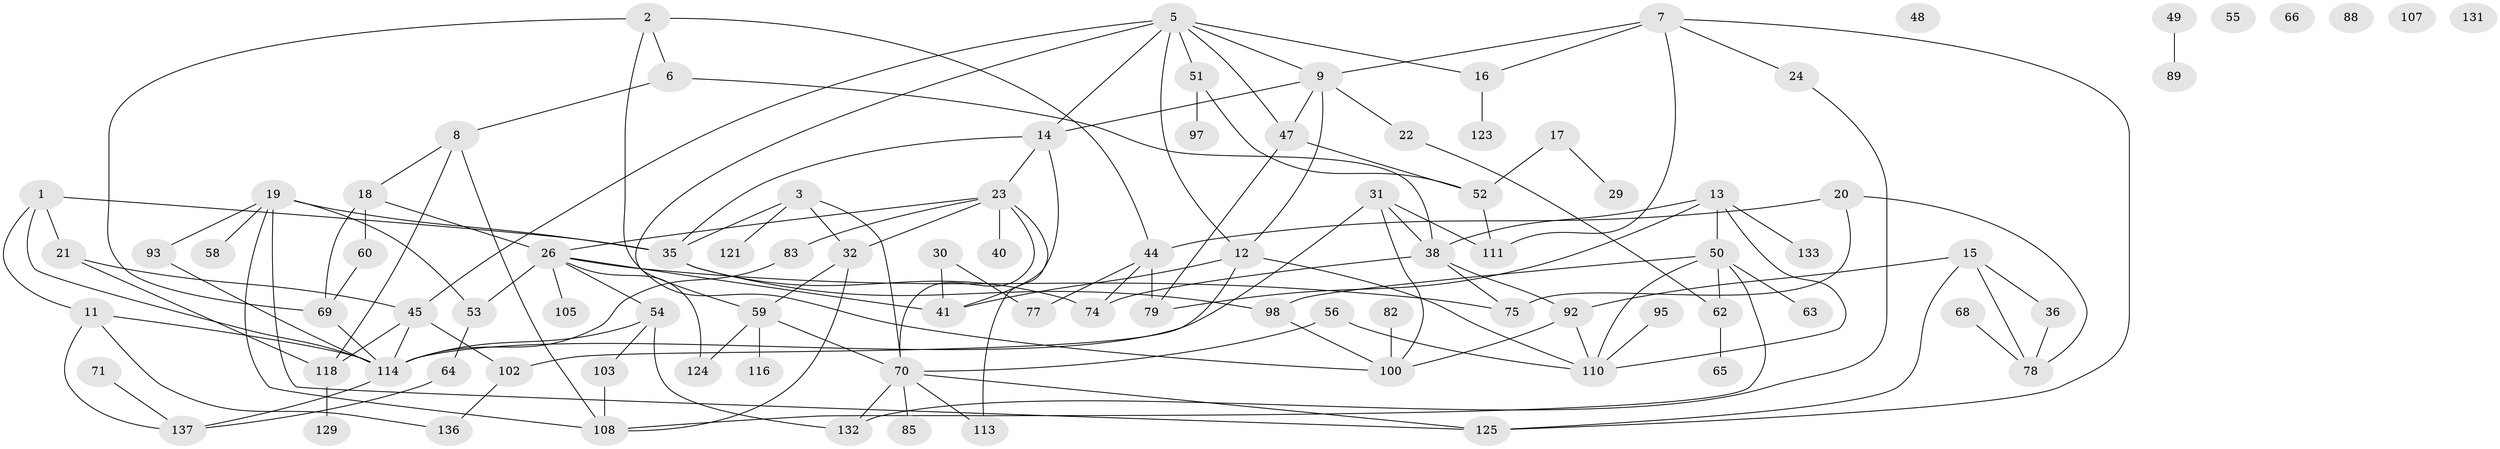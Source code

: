 // Generated by graph-tools (version 1.1) at 2025/23/03/03/25 07:23:25]
// undirected, 93 vertices, 144 edges
graph export_dot {
graph [start="1"]
  node [color=gray90,style=filled];
  1 [super="+34"];
  2 [super="+67"];
  3 [super="+4"];
  5 [super="+27"];
  6;
  7 [super="+43"];
  8 [super="+39"];
  9 [super="+10"];
  11;
  12 [super="+28"];
  13 [super="+87"];
  14 [super="+42"];
  15 [super="+115"];
  16 [super="+25"];
  17;
  18 [super="+122"];
  19 [super="+57"];
  20 [super="+80"];
  21 [super="+91"];
  22 [super="+37"];
  23 [super="+76"];
  24;
  26 [super="+112"];
  29 [super="+33"];
  30;
  31 [super="+61"];
  32 [super="+119"];
  35 [super="+72"];
  36 [super="+73"];
  38 [super="+46"];
  40;
  41;
  44 [super="+84"];
  45 [super="+139"];
  47 [super="+126"];
  48;
  49;
  50 [super="+101"];
  51;
  52 [super="+104"];
  53 [super="+140"];
  54;
  55;
  56;
  58 [super="+81"];
  59 [super="+127"];
  60 [super="+109"];
  62;
  63;
  64;
  65;
  66;
  68;
  69;
  70 [super="+86"];
  71;
  74;
  75;
  77 [super="+99"];
  78 [super="+94"];
  79 [super="+90"];
  82;
  83;
  85;
  88;
  89 [super="+96"];
  92 [super="+106"];
  93;
  95;
  97;
  98;
  100 [super="+138"];
  102 [super="+130"];
  103;
  105;
  107;
  108 [super="+134"];
  110 [super="+117"];
  111 [super="+120"];
  113 [super="+128"];
  114 [super="+135"];
  116;
  118;
  121;
  123;
  124;
  125;
  129;
  131;
  132;
  133;
  136;
  137;
  1 -- 11;
  1 -- 35;
  1 -- 114;
  1 -- 21;
  2 -- 6;
  2 -- 69;
  2 -- 44;
  2 -- 100;
  3 -- 35;
  3 -- 121;
  3 -- 70;
  3 -- 32;
  5 -- 9;
  5 -- 51;
  5 -- 45;
  5 -- 14;
  5 -- 59;
  5 -- 12;
  5 -- 47;
  5 -- 16;
  6 -- 38;
  6 -- 8;
  7 -- 9;
  7 -- 125;
  7 -- 16;
  7 -- 24;
  7 -- 111;
  8 -- 18;
  8 -- 118;
  8 -- 108;
  9 -- 47;
  9 -- 14;
  9 -- 12;
  9 -- 22;
  11 -- 136;
  11 -- 137;
  11 -- 114;
  12 -- 41;
  12 -- 110;
  12 -- 102;
  13 -- 50;
  13 -- 133;
  13 -- 38;
  13 -- 110;
  13 -- 79;
  14 -- 41;
  14 -- 23;
  14 -- 35;
  15 -- 92;
  15 -- 125;
  15 -- 78;
  15 -- 36;
  16 -- 123;
  17 -- 52;
  17 -- 29;
  18 -- 60;
  18 -- 26;
  18 -- 69;
  19 -- 93;
  19 -- 125;
  19 -- 108;
  19 -- 53;
  19 -- 35;
  19 -- 58;
  20 -- 75;
  20 -- 78;
  20 -- 44;
  21 -- 118;
  21 -- 45;
  22 -- 62;
  23 -- 70;
  23 -- 83;
  23 -- 40;
  23 -- 26;
  23 -- 113;
  23 -- 32;
  24 -- 132;
  26 -- 41;
  26 -- 124;
  26 -- 54;
  26 -- 105;
  26 -- 75;
  26 -- 53;
  30 -- 41;
  30 -- 77;
  31 -- 38;
  31 -- 100;
  31 -- 114;
  31 -- 111;
  32 -- 59;
  32 -- 108;
  35 -- 74;
  35 -- 98;
  36 -- 78;
  38 -- 92;
  38 -- 74;
  38 -- 75;
  44 -- 74;
  44 -- 79 [weight=2];
  44 -- 77;
  45 -- 102;
  45 -- 114 [weight=2];
  45 -- 118;
  47 -- 52;
  47 -- 79;
  49 -- 89;
  50 -- 62;
  50 -- 108;
  50 -- 110;
  50 -- 98;
  50 -- 63;
  51 -- 97;
  51 -- 52;
  52 -- 111;
  53 -- 64;
  54 -- 103;
  54 -- 132;
  54 -- 114;
  56 -- 110;
  56 -- 70;
  59 -- 70;
  59 -- 116;
  59 -- 124;
  60 -- 69;
  62 -- 65;
  64 -- 137;
  68 -- 78;
  69 -- 114;
  70 -- 85;
  70 -- 132;
  70 -- 125;
  70 -- 113;
  71 -- 137;
  82 -- 100;
  83 -- 114;
  92 -- 100;
  92 -- 110;
  93 -- 114;
  95 -- 110;
  98 -- 100;
  102 -- 136;
  103 -- 108;
  114 -- 137;
  118 -- 129;
}
